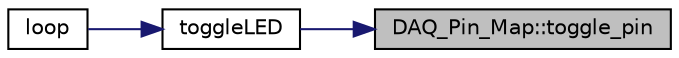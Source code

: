 digraph "DAQ_Pin_Map::toggle_pin"
{
 // LATEX_PDF_SIZE
  edge [fontname="Helvetica",fontsize="10",labelfontname="Helvetica",labelfontsize="10"];
  node [fontname="Helvetica",fontsize="10",shape=record];
  rankdir="RL";
  Node1 [label="DAQ_Pin_Map::toggle_pin",height=0.2,width=0.4,color="black", fillcolor="grey75", style="filled", fontcolor="black",tooltip=" "];
  Node1 -> Node2 [dir="back",color="midnightblue",fontsize="10",style="solid"];
  Node2 [label="toggleLED",height=0.2,width=0.4,color="black", fillcolor="white", style="filled",URL="$_sparker___d_a_q_8ino.html#aa965a8d884bdd29ff1f230f828d6ca6a",tooltip="Flashes the Status LED pin at a given frequency."];
  Node2 -> Node3 [dir="back",color="midnightblue",fontsize="10",style="solid"];
  Node3 [label="loop",height=0.2,width=0.4,color="black", fillcolor="white", style="filled",URL="$_sparker___d_a_q_8ino.html#afe461d27b9c48d5921c00d521181f12f",tooltip="The main program loop."];
}
